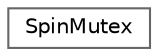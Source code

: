digraph "类继承关系图"
{
 // LATEX_PDF_SIZE
  bgcolor="transparent";
  edge [fontname=Helvetica,fontsize=10,labelfontname=Helvetica,labelfontsize=10];
  node [fontname=Helvetica,fontsize=10,shape=box,height=0.2,width=0.4];
  rankdir="LR";
  Node0 [id="Node000000",label="SpinMutex",height=0.2,width=0.4,color="grey40", fillcolor="white", style="filled",URL="$class_spin_mutex.html",tooltip=" "];
}
